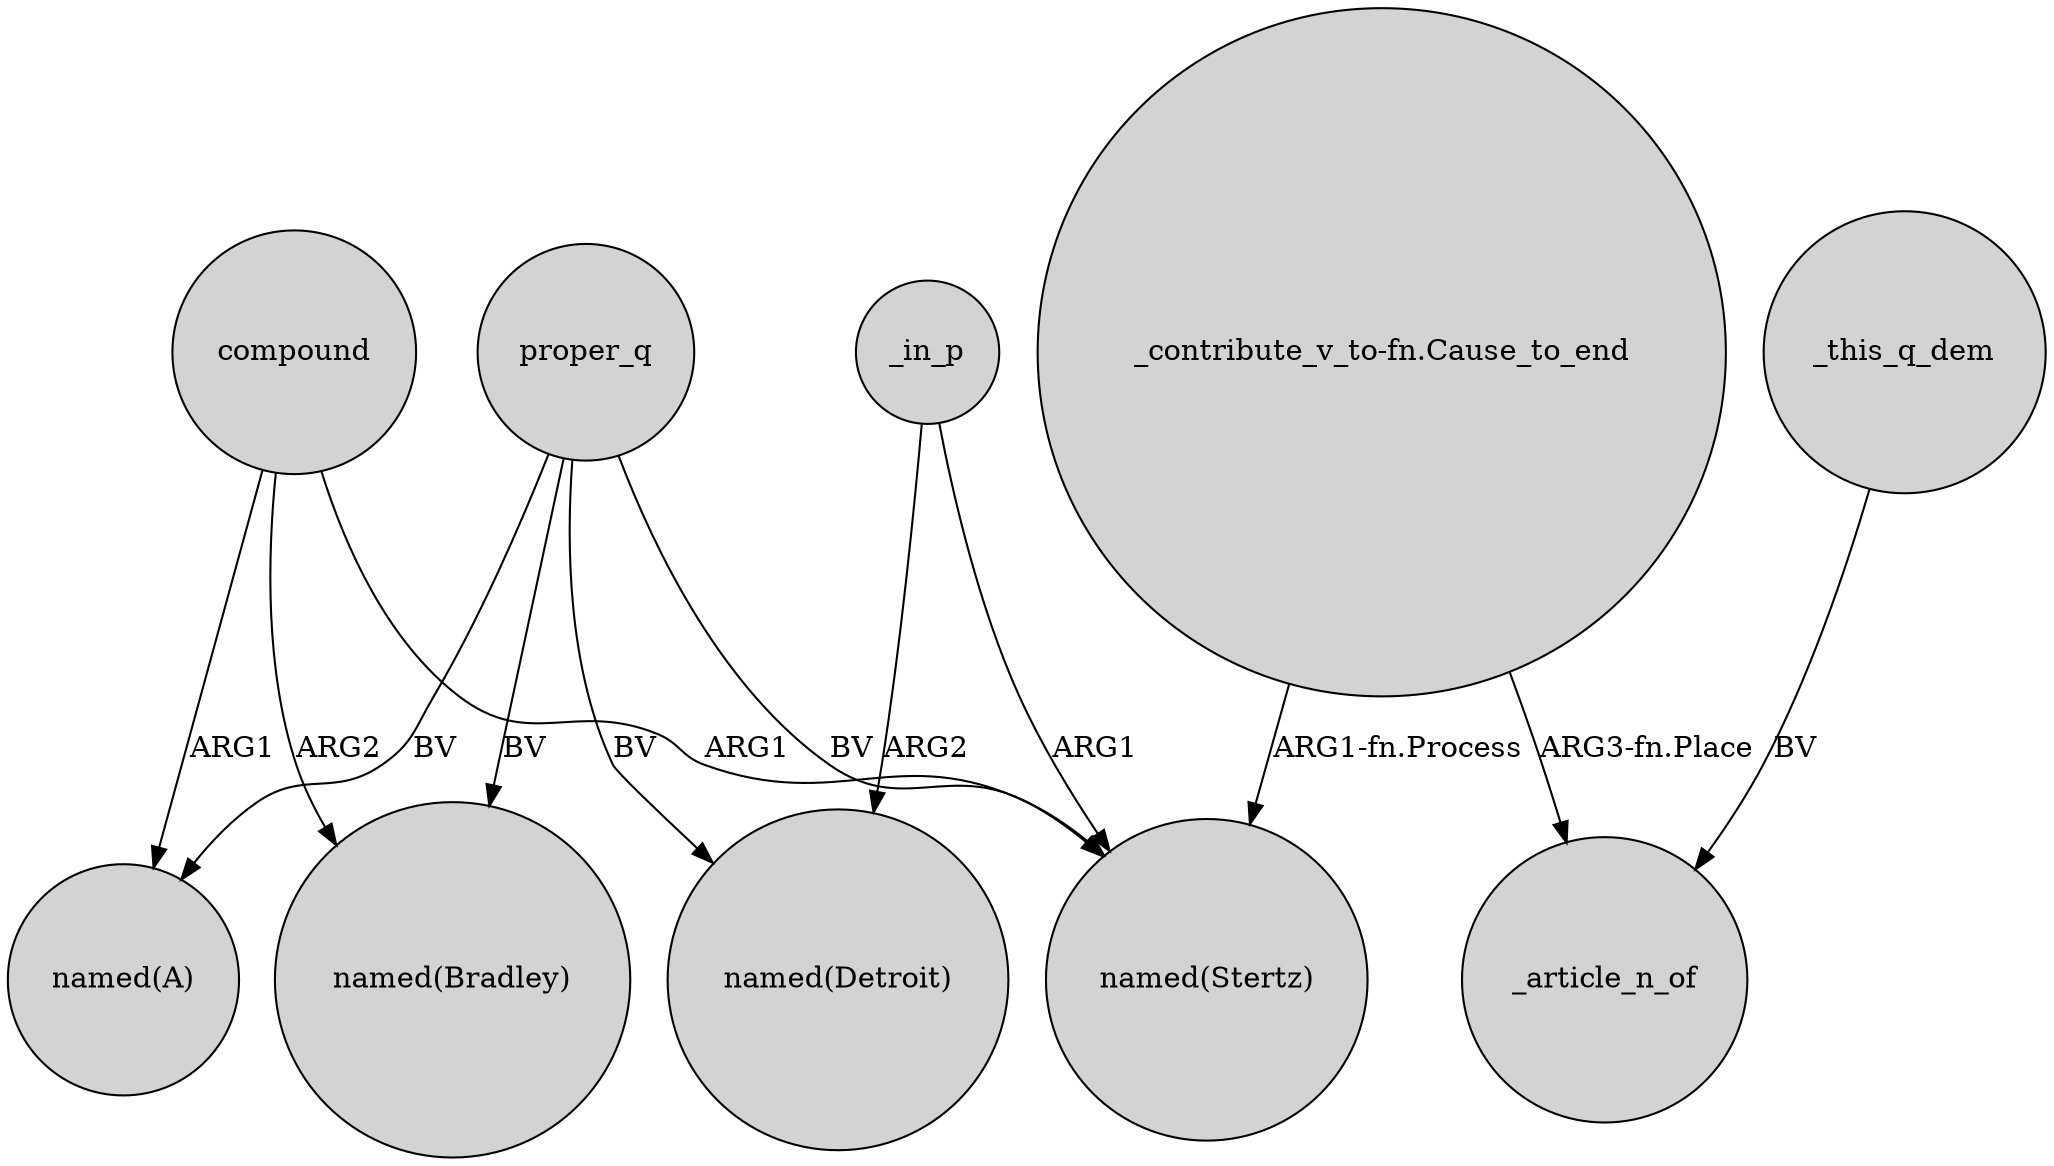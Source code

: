 digraph {
	node [shape=circle style=filled]
	compound -> "named(A)" [label=ARG1]
	proper_q -> "named(A)" [label=BV]
	proper_q -> "named(Detroit)" [label=BV]
	_in_p -> "named(Detroit)" [label=ARG2]
	"_contribute_v_to-fn.Cause_to_end" -> _article_n_of [label="ARG3-fn.Place"]
	_in_p -> "named(Stertz)" [label=ARG1]
	compound -> "named(Stertz)" [label=ARG1]
	compound -> "named(Bradley)" [label=ARG2]
	proper_q -> "named(Bradley)" [label=BV]
	"_contribute_v_to-fn.Cause_to_end" -> "named(Stertz)" [label="ARG1-fn.Process"]
	proper_q -> "named(Stertz)" [label=BV]
	_this_q_dem -> _article_n_of [label=BV]
}
